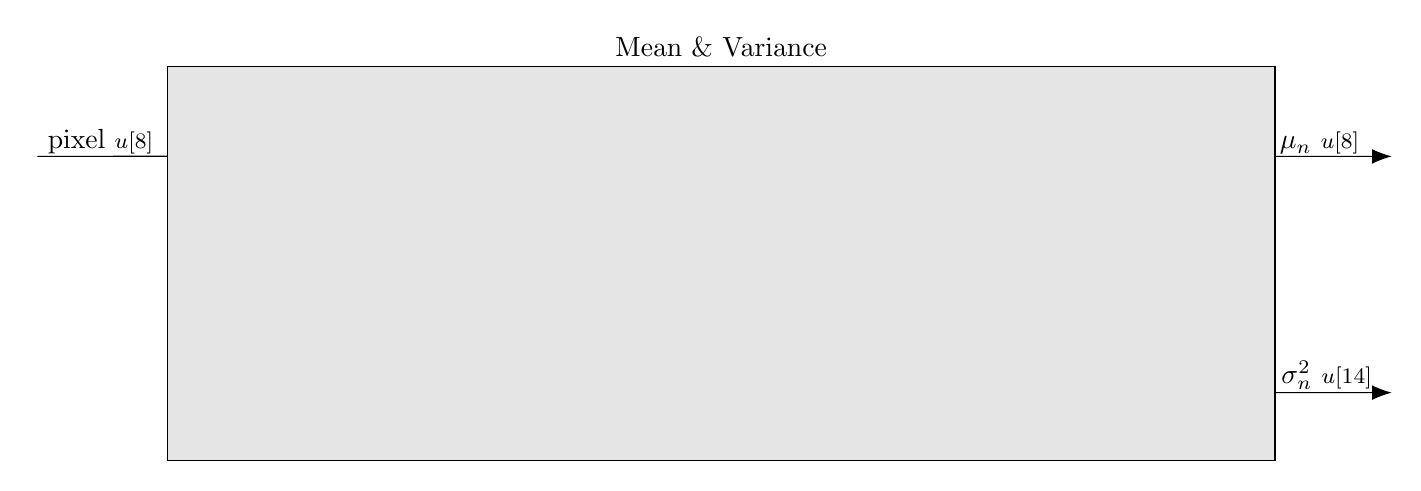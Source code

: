 % \tikzsetnextfilename{system-overview}

\tikzset{%
  do path picture/.style={%
    path picture={%
      \pgfpointdiff{\pgfpointanchor{path picture bounding box}{south west}}%
        {\pgfpointanchor{path picture bounding box}{north east}}%
      \pgfgetlastxy\x\y%
      \tikzset{x=\x/2,y=\y/2}%
      #1
    }
  },
  sin wave/.style={do path picture={    
    \draw [line cap=round] (-3/4,0)
      sin (-3/8,1/2) cos (0,0) sin (3/8,-1/2) cos (3/4,0);
  }},
  cross/.style={do path picture={    
    \draw [line cap=round] (-1,-1) -- (1,1) (-1,1) -- (1,-1);
  }},
  plus/.style={do path picture={    
    \draw [line cap=round] (-3/4,0) -- (3/4,0) (0,-3/4) -- (0,3/4);
  }}
}

\begin{tikzpicture}[
    rounded corners=0mm,
    entity/.style={
        draw,
        minimum height=1.0cm,
        minimum width=3cm,
        fill=white,
        anchor=north west,
    },
    entity_c/.style={
        circle,
        draw,
        minimum height=1.0cm,
        minimum width=1cm,
        fill=white,
        anchor=north west,
    },
]
    %coordinates
    \coordinate (c_shift)      at (0,0);
    \coordinate (c_sum0)        at (7,0);
    \coordinate (c_sum1)        at (7,-3);
    \coordinate (c_plus)        at (12.5,-3.15);
    \coordinate (c_square0)     at (4,-1.5);
    \coordinate (c_square1)     at (5.5,-1.5);
    \coordinate (c_square2)     at (12.5,-1.5);
    \coordinate (c_divide0)     at (11,-0.15);
    \coordinate (c_divide1)     at (11,-3.15);
    \coordinate (c_fifo)        at (1.0,-0.5);

    %nodes

    \begin{pgfonlayer}{main}
        % entities
        \node[entity, label={dir\_shift\_reg}] (shift) at (c_shift) {};
        \node[entity, label={sum\_diff}] (sum0) at (c_sum0) {\huge $\Sigma$};
        \node[entity, label={sum\_diff}] (sum1) at (c_sum1) {\huge $\Sigma$};

        \node[entity_c] (square0) at (c_square0) {$()^2$};
        \node[entity_c] (square1) at (c_square1) {$()^2$};
        \node[entity_c] (square2) at (c_square2) {$()^2$};

        \node[entity_c] (divide0) at (c_divide0) {$\frac{1}{N}$};
        \node[entity_c] (divide1) at (c_divide1) {$\frac{1}{N}$};

        \node [entity_c, plus] (plus) at (c_plus) {};
        \node [draw, fill=white, minimum width=0.5cm, minimum height=0.2cm, anchor=north west, align=center] (fifo) at (c_fifo) {\small FiFo};


        % ports
        \path[draw,-{Latex[length=2.5mm]}] (-2,-0.51) node[above,xshift=0.8cm,yshift=-0.1cm]{pixel \footnotesize$u[8]$} -- (shift.180);
        \path[draw,-{Latex[length=2.5mm]}] (divide0) -- node[above,xshift=0.75cm,yshift=-0.1cm]{$\mu_n$ \footnotesize$u[8]$} (15.2,-0.51);
        \path[draw,-{Latex[length=2.5mm]}] (plus) -- node[above,xshift=0.09cm,yshift=-0.09cm]{$\sigma_{n}^{2}$ \footnotesize$u[14]$} (15.2,-3.51);

        % Interconnects
        \path[draw,-{Latex[length=2.5mm]}] (shift.180) -| ++(0.5,0.15) -- ($(shift.0) + (0,1/6)$);
        \path[draw,-{Latex[length=2.5mm]}] (shift.180) -| ++(0.5,-0.225) -- (fifo.180);
        \path[draw,-{Latex[length=2.5mm]}] (fifo.0) -| ++(0.4,0.06) -- ($(shift.0) + (0,-1/6)$);
        \path[draw,-{Latex[length=2.5mm]}] ($(shift.0) + (0,1/6)$) node[anchor=west,xshift=0cm,yshift=0.19cm] {plus \footnotesize$u[8]$} -- ($(sum0.180) + (0,1/6)$);
        \path[draw,-{Latex[length=2.5mm]}] ($(shift.0) + (0,-1/6)$) node[anchor=west,xshift=0cm,yshift=0.18cm] {minus \footnotesize$u[8]$} -- ($(sum0.180) + (0,-1/6)$);

        \path[draw,-{Latex[length=2.5mm]}] ($(shift.0) + (0,1/6)$) -| (square1.90);
        \path[draw,-{Latex[length=2.5mm]}] ($(shift.0) + (0,-1/6)$) -| (square0.90);


        \path[draw,-{Latex[length=2.5mm]}] (square1.270) node[anchor=west,xshift=0cm,yshift=-0.2cm] {\footnotesize$u[16]$} |- ($(sum1.180) + (0,1/6)$);
        \path[draw,-{Latex[length=2.5mm]}] (square0.270) node[anchor=west,xshift=0cm,yshift=-0.2cm] {\footnotesize$u[16]$} |- ($(sum1.180) + (0,-1/6)$);

        \path[draw,-{Latex[length=2.5mm]}] (sum0.0) node[anchor=west,xshift=0cm,yshift=0.2cm] {\footnotesize$s[17]$} -- (divide0.180);
        \path[draw,-{Latex[length=2.5mm]}] (sum1.0) node[anchor=west,xshift=0cm,yshift=0.2cm] {\footnotesize$s[25]$} -- (divide1.180);

        \path[draw,-{Latex[length=2.5mm]}] (divide1.0) node[above,xshift=0.2cm,yshift=-0.9cm]{\footnotesize$s[40,25]$} -- (plus.181);
        \path[draw,-{Latex[length=2.5mm]}] (divide0.0) node[above,xshift=0.6cm,yshift=-0.1cm]{\footnotesize$s[32,17]$} -| node[above,xshift=-0.6cm,yshift=-0.8cm]{\footnotesize$u[12,8]$} (square2.90);
        \path[draw,-{Latex[length=2.5mm]}] (square2.270) node[above,xshift=-0.6cm,yshift=-0.5cm]{\footnotesize$u[24,16]$} -| node[above,xshift=-0.25cm,yshift=-0.71cm] {$-$} (plus.90);

        %points
        \node[circle, draw=black, fill=black, inner sep=0pt,minimum size=1.6pt] (b) at (0.5,-0.509) {};
        \node[circle, draw=black, fill=black, inner sep=0pt,minimum size=1.6pt] (b) at (4.359,-0.674) {};
        \node[circle, draw=black, fill=black, inner sep=0pt,minimum size=1.6pt] (b) at (5.859,-0.344) {};
        \node[circle, draw=black, fill=black, inner sep=0pt,minimum size=1.6pt] (b) at (12.859,-0.509) {};

        % Mean and Variance Block
        \begin{pgfonlayer}{foreground}
            \node [draw, fill=gray!20, inner sep=10, fit={(shift) ($(shift.north)+(0,8pt)$) (sum0) (sum1) (plus) (square0) (square1) (square2) (divide0) (divide1)}, label=Mean \& Variance] (mv) {};
        \end{pgfonlayer}



    \end{pgfonlayer}

\end{tikzpicture}